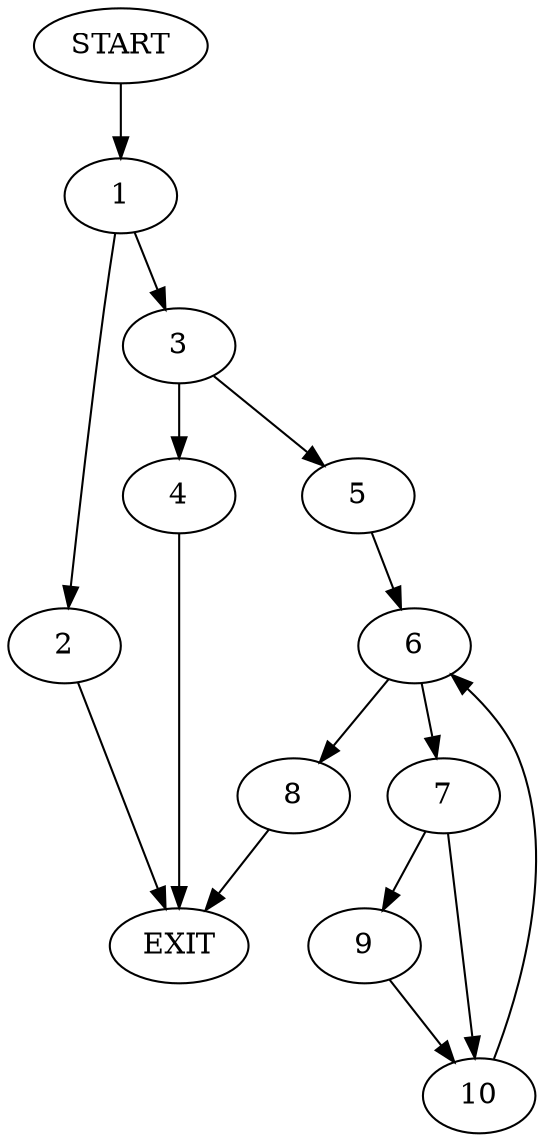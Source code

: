 digraph {
0 [label="START"]
11 [label="EXIT"]
0 -> 1
1 -> 2
1 -> 3
2 -> 11
3 -> 4
3 -> 5
4 -> 11
5 -> 6
6 -> 7
6 -> 8
8 -> 11
7 -> 9
7 -> 10
9 -> 10
10 -> 6
}
